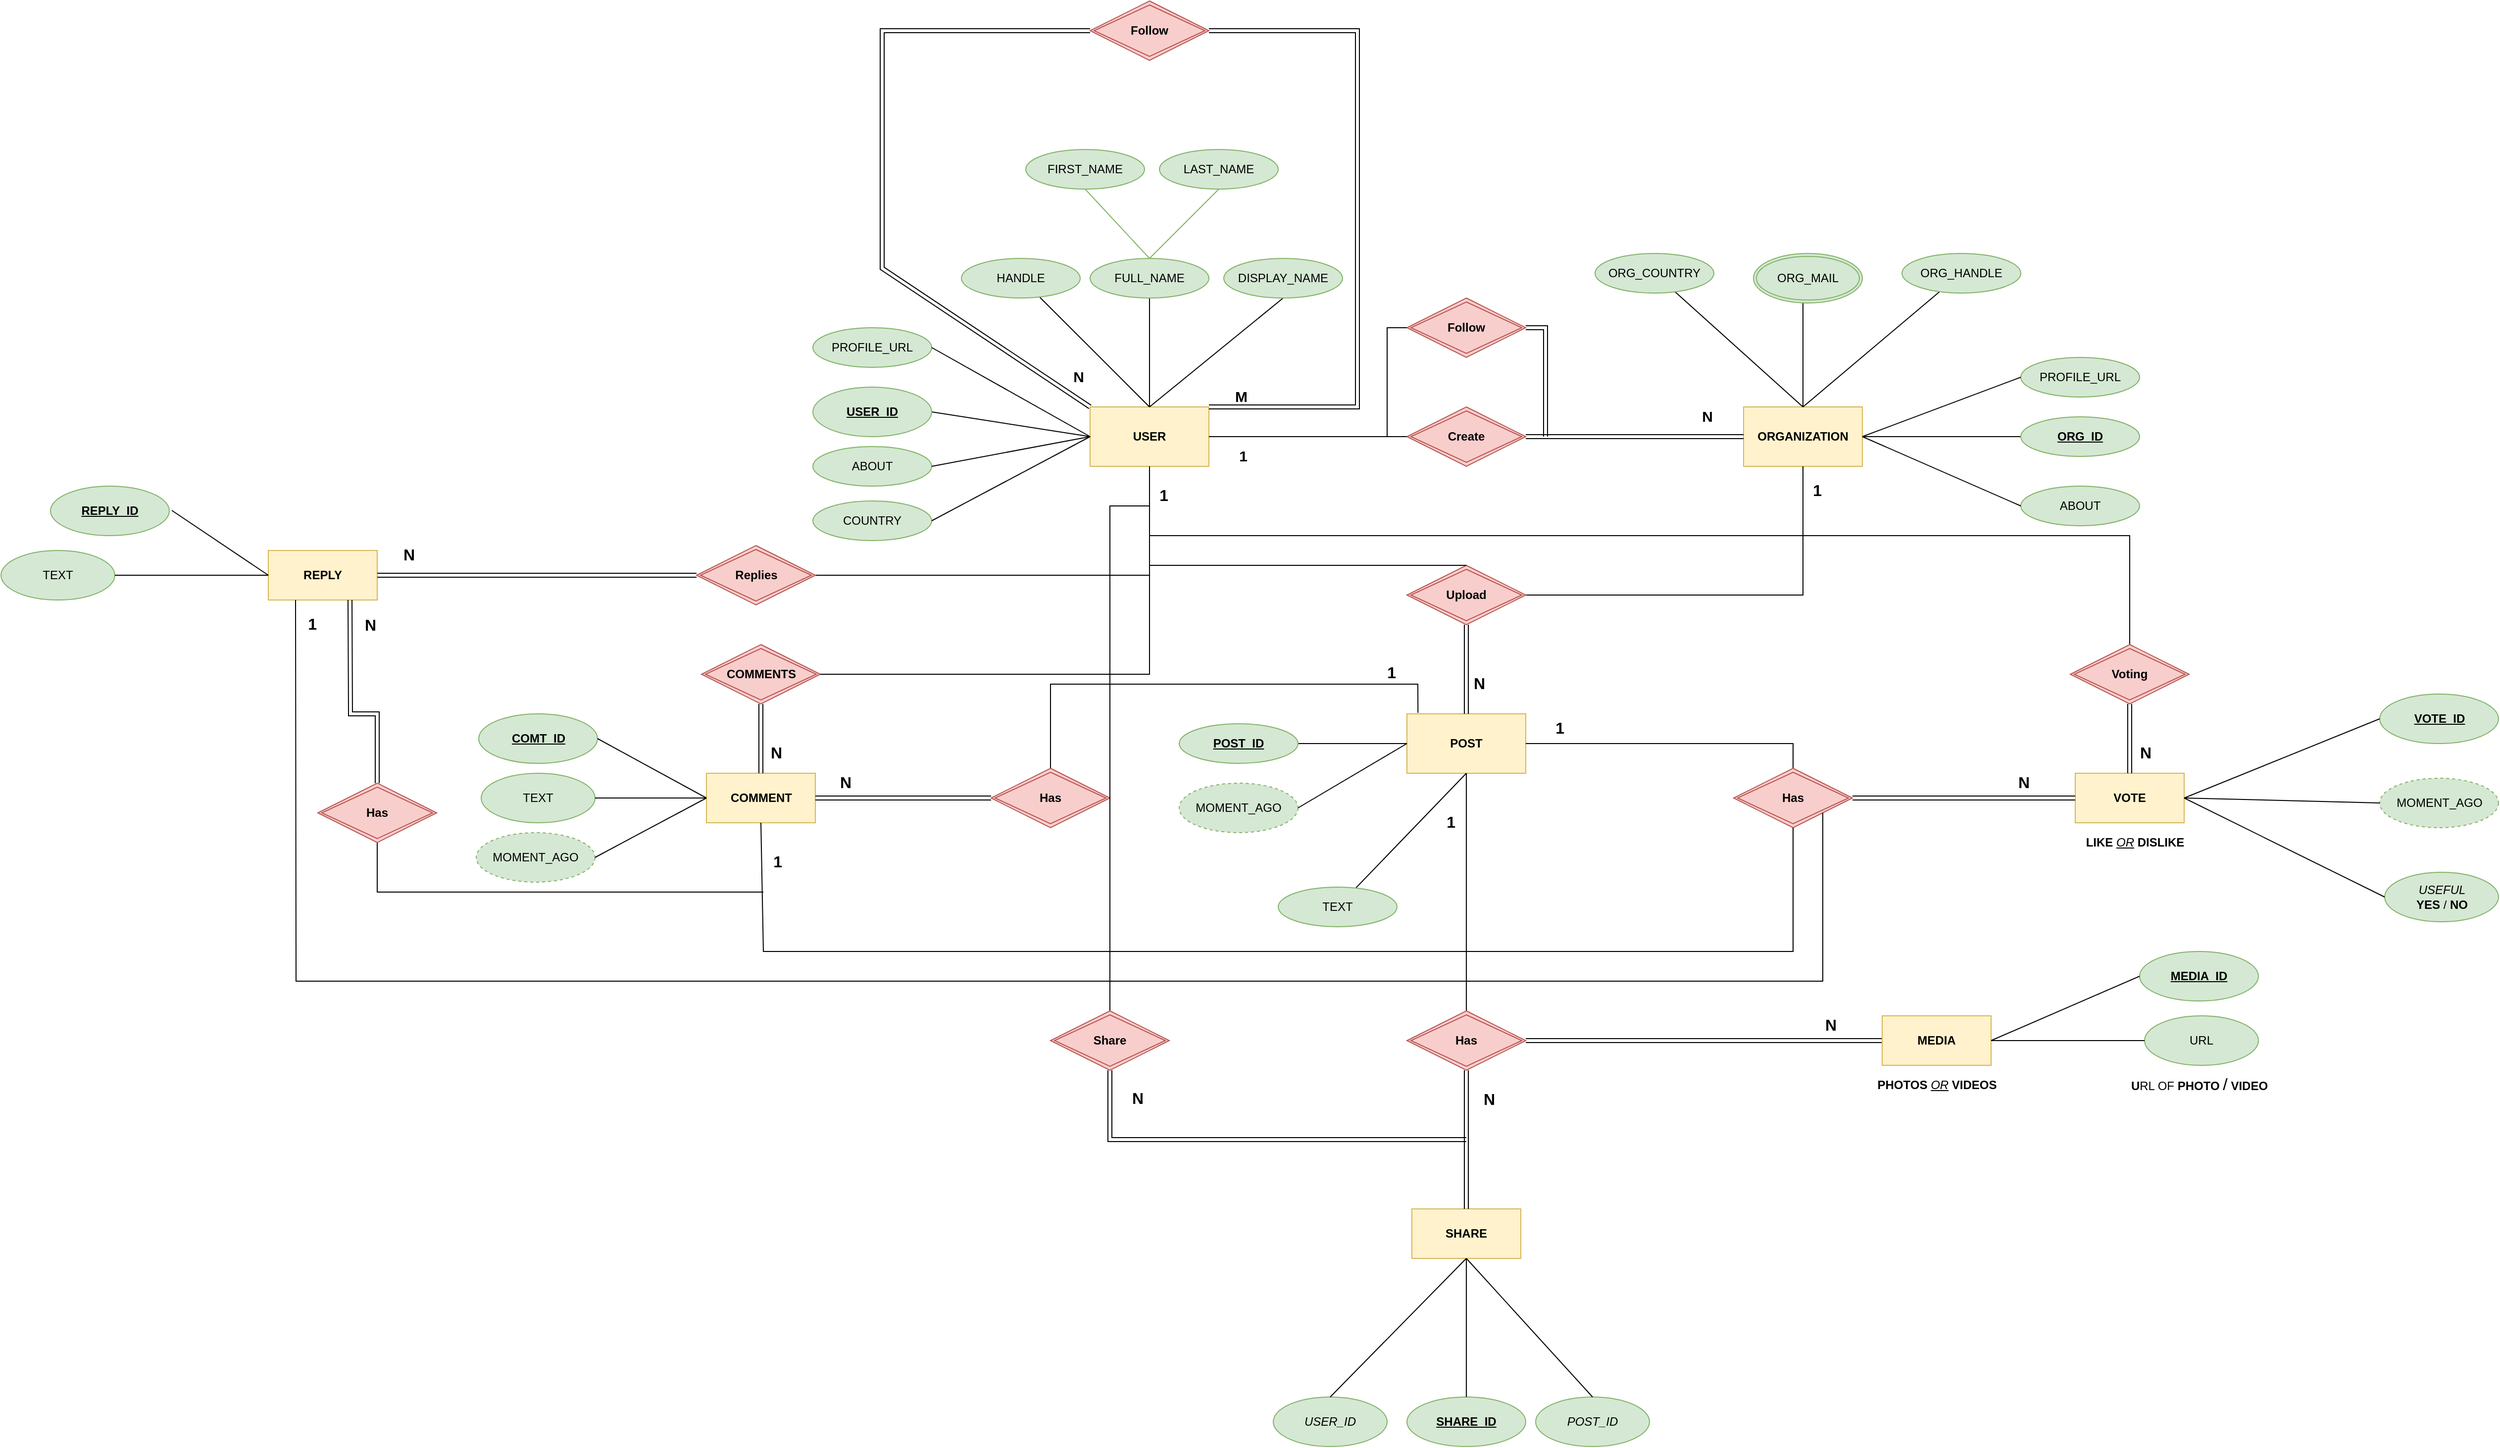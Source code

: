 <mxfile version="21.1.0" type="github">
  <diagram name="Page-1" id="ovaMx1BlKtIJrgPWmryp">
    <mxGraphModel dx="5652" dy="2620" grid="1" gridSize="10" guides="1" tooltips="1" connect="1" arrows="1" fold="1" page="1" pageScale="1" pageWidth="1700" pageHeight="1100" background="none" math="0" shadow="0">
      <root>
        <mxCell id="0" />
        <mxCell id="1" parent="0" />
        <mxCell id="cWptr_9K2KnEI4ltxLWX-1" value="USER" style="rounded=0;whiteSpace=wrap;html=1;fillColor=#fff2cc;strokeColor=#d6b656;fontStyle=1" parent="1" vertex="1">
          <mxGeometry x="300" y="560" width="120" height="60" as="geometry" />
        </mxCell>
        <mxCell id="cWptr_9K2KnEI4ltxLWX-2" value="" style="endArrow=none;html=1;rounded=0;" parent="1" target="cWptr_9K2KnEI4ltxLWX-3" edge="1">
          <mxGeometry width="50" height="50" relative="1" as="geometry">
            <mxPoint x="360" y="560" as="sourcePoint" />
            <mxPoint x="360" y="490" as="targetPoint" />
          </mxGeometry>
        </mxCell>
        <mxCell id="cWptr_9K2KnEI4ltxLWX-3" value="FULL_NAME" style="ellipse;whiteSpace=wrap;html=1;fillColor=#d5e8d4;strokeColor=#82b366;" parent="1" vertex="1">
          <mxGeometry x="300" y="410" width="120" height="40" as="geometry" />
        </mxCell>
        <mxCell id="cWptr_9K2KnEI4ltxLWX-4" value="" style="endArrow=none;html=1;rounded=0;exitX=0.5;exitY=0;exitDx=0;exitDy=0;" parent="1" source="cWptr_9K2KnEI4ltxLWX-1" target="cWptr_9K2KnEI4ltxLWX-5" edge="1">
          <mxGeometry width="50" height="50" relative="1" as="geometry">
            <mxPoint x="190" y="610" as="sourcePoint" />
            <mxPoint x="190" y="540" as="targetPoint" />
          </mxGeometry>
        </mxCell>
        <mxCell id="cWptr_9K2KnEI4ltxLWX-5" value="HANDLE" style="ellipse;whiteSpace=wrap;html=1;fillColor=#d5e8d4;strokeColor=#82b366;" parent="1" vertex="1">
          <mxGeometry x="170" y="410" width="120" height="40" as="geometry" />
        </mxCell>
        <mxCell id="cWptr_9K2KnEI4ltxLWX-6" value="" style="endArrow=none;html=1;rounded=0;entryX=0.5;entryY=1;entryDx=0;entryDy=0;" parent="1" target="cWptr_9K2KnEI4ltxLWX-7" edge="1">
          <mxGeometry width="50" height="50" relative="1" as="geometry">
            <mxPoint x="360" y="560" as="sourcePoint" />
            <mxPoint x="488.444" y="448.665" as="targetPoint" />
          </mxGeometry>
        </mxCell>
        <mxCell id="cWptr_9K2KnEI4ltxLWX-7" value="DISPLAY_NAME" style="ellipse;whiteSpace=wrap;html=1;fillColor=#d5e8d4;strokeColor=#82b366;" parent="1" vertex="1">
          <mxGeometry x="435" y="410" width="120" height="40" as="geometry" />
        </mxCell>
        <mxCell id="cWptr_9K2KnEI4ltxLWX-9" value="ORGANIZATION" style="rounded=0;whiteSpace=wrap;html=1;fillColor=#fff2cc;strokeColor=#d6b656;fontStyle=1" parent="1" vertex="1">
          <mxGeometry x="960" y="560" width="120" height="60" as="geometry" />
        </mxCell>
        <mxCell id="cWptr_9K2KnEI4ltxLWX-15" value="" style="endArrow=none;html=1;rounded=0;entryX=1;entryY=0.5;entryDx=0;entryDy=0;exitX=0;exitY=0.5;exitDx=0;exitDy=0;" parent="1" source="cWptr_9K2KnEI4ltxLWX-1" target="cWptr_9K2KnEI4ltxLWX-98" edge="1">
          <mxGeometry width="50" height="50" relative="1" as="geometry">
            <mxPoint x="290" y="590" as="sourcePoint" />
            <mxPoint x="140" y="560" as="targetPoint" />
          </mxGeometry>
        </mxCell>
        <mxCell id="cWptr_9K2KnEI4ltxLWX-17" value="" style="endArrow=none;html=1;rounded=0;" parent="1" target="cWptr_9K2KnEI4ltxLWX-18" edge="1">
          <mxGeometry width="50" height="50" relative="1" as="geometry">
            <mxPoint x="1020" y="560" as="sourcePoint" />
            <mxPoint x="880" y="490" as="targetPoint" />
          </mxGeometry>
        </mxCell>
        <mxCell id="cWptr_9K2KnEI4ltxLWX-18" value="ORG_COUNTRY" style="ellipse;whiteSpace=wrap;html=1;fillColor=#d5e8d4;strokeColor=#82b366;" parent="1" vertex="1">
          <mxGeometry x="810" y="405" width="120" height="40" as="geometry" />
        </mxCell>
        <mxCell id="cWptr_9K2KnEI4ltxLWX-19" value="" style="endArrow=none;html=1;rounded=0;exitX=0.5;exitY=0;exitDx=0;exitDy=0;" parent="1" source="cWptr_9K2KnEI4ltxLWX-9" edge="1">
          <mxGeometry width="50" height="50" relative="1" as="geometry">
            <mxPoint x="1020" y="550" as="sourcePoint" />
            <mxPoint x="1020" y="450" as="targetPoint" />
          </mxGeometry>
        </mxCell>
        <mxCell id="cWptr_9K2KnEI4ltxLWX-21" value="" style="endArrow=none;html=1;rounded=0;exitX=0.5;exitY=0;exitDx=0;exitDy=0;" parent="1" source="cWptr_9K2KnEI4ltxLWX-9" target="cWptr_9K2KnEI4ltxLWX-22" edge="1">
          <mxGeometry width="50" height="50" relative="1" as="geometry">
            <mxPoint x="620" y="570" as="sourcePoint" />
            <mxPoint x="760" y="500" as="targetPoint" />
          </mxGeometry>
        </mxCell>
        <mxCell id="cWptr_9K2KnEI4ltxLWX-22" value="ORG_HANDLE" style="ellipse;whiteSpace=wrap;html=1;fillColor=#d5e8d4;strokeColor=#82b366;" parent="1" vertex="1">
          <mxGeometry x="1120" y="405" width="120" height="40" as="geometry" />
        </mxCell>
        <mxCell id="cWptr_9K2KnEI4ltxLWX-25" value="" style="endArrow=none;html=1;rounded=0;entryX=0;entryY=0.5;entryDx=0;entryDy=0;exitX=1;exitY=0.5;exitDx=0;exitDy=0;" parent="1" source="cWptr_9K2KnEI4ltxLWX-9" target="cWptr_9K2KnEI4ltxLWX-26" edge="1">
          <mxGeometry width="50" height="50" relative="1" as="geometry">
            <mxPoint x="1130" y="580" as="sourcePoint" />
            <mxPoint x="1130" y="930" as="targetPoint" />
          </mxGeometry>
        </mxCell>
        <mxCell id="cWptr_9K2KnEI4ltxLWX-26" value="&lt;u&gt;ORG_ID&lt;/u&gt;" style="ellipse;whiteSpace=wrap;html=1;fillColor=#d5e8d4;strokeColor=#82b366;fontStyle=1" parent="1" vertex="1">
          <mxGeometry x="1240" y="570" width="120" height="40" as="geometry" />
        </mxCell>
        <mxCell id="cWptr_9K2KnEI4ltxLWX-49" value="POST" style="rounded=0;whiteSpace=wrap;html=1;fillColor=#fff2cc;strokeColor=#d6b656;fontStyle=1" parent="1" vertex="1">
          <mxGeometry x="620" y="870" width="120" height="60" as="geometry" />
        </mxCell>
        <mxCell id="cWptr_9K2KnEI4ltxLWX-50" value="" style="endArrow=none;html=1;rounded=0;entryX=1;entryY=0.5;entryDx=0;entryDy=0;exitX=0;exitY=0.5;exitDx=0;exitDy=0;" parent="1" target="cWptr_9K2KnEI4ltxLWX-51" edge="1">
          <mxGeometry width="50" height="50" relative="1" as="geometry">
            <mxPoint x="620" y="900" as="sourcePoint" />
            <mxPoint x="660" y="1100" as="targetPoint" />
          </mxGeometry>
        </mxCell>
        <mxCell id="cWptr_9K2KnEI4ltxLWX-51" value="&lt;u&gt;POST_ID&lt;/u&gt;" style="ellipse;whiteSpace=wrap;html=1;fillColor=#d5e8d4;strokeColor=#82b366;fontStyle=1" parent="1" vertex="1">
          <mxGeometry x="390" y="880" width="120" height="40" as="geometry" />
        </mxCell>
        <mxCell id="cWptr_9K2KnEI4ltxLWX-54" value="" style="endArrow=none;html=1;rounded=0;exitX=0.5;exitY=1;exitDx=0;exitDy=0;" parent="1" source="cWptr_9K2KnEI4ltxLWX-49" target="cWptr_9K2KnEI4ltxLWX-55" edge="1">
          <mxGeometry width="50" height="50" relative="1" as="geometry">
            <mxPoint x="880" y="1050" as="sourcePoint" />
            <mxPoint x="820" y="1030" as="targetPoint" />
          </mxGeometry>
        </mxCell>
        <mxCell id="cWptr_9K2KnEI4ltxLWX-55" value="TEXT" style="ellipse;whiteSpace=wrap;html=1;fillColor=#d5e8d4;strokeColor=#82b366;" parent="1" vertex="1">
          <mxGeometry x="490" y="1045" width="120" height="40" as="geometry" />
        </mxCell>
        <mxCell id="cWptr_9K2KnEI4ltxLWX-64" value="" style="endArrow=none;html=1;rounded=0;exitX=1;exitY=0.5;exitDx=0;exitDy=0;" parent="1" source="cWptr_9K2KnEI4ltxLWX-79" edge="1">
          <mxGeometry width="50" height="50" relative="1" as="geometry">
            <mxPoint x="610" y="750" as="sourcePoint" />
            <mxPoint x="1020" y="620" as="targetPoint" />
            <Array as="points">
              <mxPoint x="1020" y="750" />
            </Array>
          </mxGeometry>
        </mxCell>
        <mxCell id="cWptr_9K2KnEI4ltxLWX-69" value="ORG_MAIL" style="ellipse;shape=doubleEllipse;margin=3;whiteSpace=wrap;html=1;align=center;fillColor=#d5e8d4;strokeColor=#82b366;" parent="1" vertex="1">
          <mxGeometry x="970" y="405" width="110" height="50" as="geometry" />
        </mxCell>
        <mxCell id="cWptr_9K2KnEI4ltxLWX-70" value="" style="shape=link;html=1;rounded=0;exitX=1;exitY=0.5;exitDx=0;exitDy=0;" parent="1" source="cWptr_9K2KnEI4ltxLWX-81" edge="1">
          <mxGeometry relative="1" as="geometry">
            <mxPoint x="850" y="590" as="sourcePoint" />
            <mxPoint x="960" y="590" as="targetPoint" />
          </mxGeometry>
        </mxCell>
        <mxCell id="cWptr_9K2KnEI4ltxLWX-71" value="N" style="resizable=0;html=1;whiteSpace=wrap;align=right;verticalAlign=bottom;fontSize=15;fontStyle=1" parent="cWptr_9K2KnEI4ltxLWX-70" connectable="0" vertex="1">
          <mxGeometry x="1" relative="1" as="geometry">
            <mxPoint x="-30" y="-10" as="offset" />
          </mxGeometry>
        </mxCell>
        <mxCell id="cWptr_9K2KnEI4ltxLWX-72" value="" style="shape=link;html=1;rounded=0;exitX=0.5;exitY=1;exitDx=0;exitDy=0;entryX=0.5;entryY=0;entryDx=0;entryDy=0;" parent="1" source="cWptr_9K2KnEI4ltxLWX-79" target="cWptr_9K2KnEI4ltxLWX-49" edge="1">
          <mxGeometry relative="1" as="geometry">
            <mxPoint x="680" y="800" as="sourcePoint" />
            <mxPoint x="900" y="850" as="targetPoint" />
          </mxGeometry>
        </mxCell>
        <mxCell id="cWptr_9K2KnEI4ltxLWX-73" value="N" style="resizable=0;html=1;whiteSpace=wrap;align=right;verticalAlign=bottom;fontSize=16;fontStyle=1" parent="cWptr_9K2KnEI4ltxLWX-72" connectable="0" vertex="1">
          <mxGeometry x="1" relative="1" as="geometry">
            <mxPoint x="20" y="-20" as="offset" />
          </mxGeometry>
        </mxCell>
        <mxCell id="cWptr_9K2KnEI4ltxLWX-74" value="FIRST_NAME" style="ellipse;whiteSpace=wrap;html=1;fillColor=#d5e8d4;strokeColor=#82b366;" parent="1" vertex="1">
          <mxGeometry x="235" y="300" width="120" height="40" as="geometry" />
        </mxCell>
        <mxCell id="cWptr_9K2KnEI4ltxLWX-75" value="LAST_NAME" style="ellipse;whiteSpace=wrap;html=1;fillColor=#d5e8d4;strokeColor=#82b366;" parent="1" vertex="1">
          <mxGeometry x="370" y="300" width="120" height="40" as="geometry" />
        </mxCell>
        <mxCell id="cWptr_9K2KnEI4ltxLWX-77" value="" style="endArrow=none;html=1;rounded=0;entryX=0.5;entryY=1;entryDx=0;entryDy=0;exitX=0.5;exitY=0;exitDx=0;exitDy=0;fillColor=#d5e8d4;strokeColor=#82b366;" parent="1" source="cWptr_9K2KnEI4ltxLWX-3" target="cWptr_9K2KnEI4ltxLWX-75" edge="1">
          <mxGeometry width="50" height="50" relative="1" as="geometry">
            <mxPoint x="540" y="350" as="sourcePoint" />
            <mxPoint x="430" y="350" as="targetPoint" />
          </mxGeometry>
        </mxCell>
        <mxCell id="cWptr_9K2KnEI4ltxLWX-78" value="" style="endArrow=none;html=1;rounded=0;entryX=0.5;entryY=1;entryDx=0;entryDy=0;fillColor=#d5e8d4;strokeColor=#82b366;" parent="1" target="cWptr_9K2KnEI4ltxLWX-74" edge="1">
          <mxGeometry width="50" height="50" relative="1" as="geometry">
            <mxPoint x="360" y="410" as="sourcePoint" />
            <mxPoint x="440" y="350" as="targetPoint" />
          </mxGeometry>
        </mxCell>
        <mxCell id="cWptr_9K2KnEI4ltxLWX-79" value="&lt;b&gt;Upload&lt;/b&gt;" style="shape=rhombus;double=1;perimeter=rhombusPerimeter;whiteSpace=wrap;html=1;align=center;fillColor=#f8cecc;strokeColor=#b85450;" parent="1" vertex="1">
          <mxGeometry x="620" y="720" width="120" height="60" as="geometry" />
        </mxCell>
        <mxCell id="cWptr_9K2KnEI4ltxLWX-81" value="Create" style="shape=rhombus;double=1;perimeter=rhombusPerimeter;whiteSpace=wrap;html=1;align=center;fillColor=#f8cecc;strokeColor=#b85450;fontStyle=1" parent="1" vertex="1">
          <mxGeometry x="620" y="560" width="120" height="60" as="geometry" />
        </mxCell>
        <mxCell id="cWptr_9K2KnEI4ltxLWX-83" value="" style="endArrow=none;html=1;rounded=0;exitX=0.5;exitY=1;exitDx=0;exitDy=0;entryX=0.5;entryY=0;entryDx=0;entryDy=0;" parent="1" source="cWptr_9K2KnEI4ltxLWX-1" target="cWptr_9K2KnEI4ltxLWX-79" edge="1">
          <mxGeometry relative="1" as="geometry">
            <mxPoint x="400" y="695" as="sourcePoint" />
            <mxPoint x="560" y="695" as="targetPoint" />
            <Array as="points">
              <mxPoint x="360" y="720" />
            </Array>
          </mxGeometry>
        </mxCell>
        <mxCell id="cWptr_9K2KnEI4ltxLWX-84" value="1" style="resizable=0;html=1;whiteSpace=wrap;align=right;verticalAlign=bottom;fontSize=16;fontStyle=1" parent="cWptr_9K2KnEI4ltxLWX-83" connectable="0" vertex="1">
          <mxGeometry x="1" relative="1" as="geometry">
            <mxPoint x="-300" y="-60" as="offset" />
          </mxGeometry>
        </mxCell>
        <mxCell id="cWptr_9K2KnEI4ltxLWX-85" value="" style="endArrow=none;html=1;rounded=0;exitX=1;exitY=0.5;exitDx=0;exitDy=0;entryX=0;entryY=0.5;entryDx=0;entryDy=0;" parent="1" source="cWptr_9K2KnEI4ltxLWX-1" target="cWptr_9K2KnEI4ltxLWX-81" edge="1">
          <mxGeometry relative="1" as="geometry">
            <mxPoint x="494.62" y="630" as="sourcePoint" />
            <mxPoint x="494.62" y="730" as="targetPoint" />
          </mxGeometry>
        </mxCell>
        <mxCell id="cWptr_9K2KnEI4ltxLWX-86" value="1" style="resizable=0;html=1;whiteSpace=wrap;align=right;verticalAlign=bottom;fontSize=15;fontStyle=1" parent="cWptr_9K2KnEI4ltxLWX-85" connectable="0" vertex="1">
          <mxGeometry x="1" relative="1" as="geometry">
            <mxPoint x="-160" y="30" as="offset" />
          </mxGeometry>
        </mxCell>
        <mxCell id="cWptr_9K2KnEI4ltxLWX-87" value="PROFILE_URL" style="ellipse;whiteSpace=wrap;html=1;fillColor=#d5e8d4;strokeColor=#82b366;" parent="1" vertex="1">
          <mxGeometry x="20" y="480" width="120" height="40" as="geometry" />
        </mxCell>
        <mxCell id="cWptr_9K2KnEI4ltxLWX-88" value="" style="endArrow=none;html=1;rounded=0;entryX=1;entryY=0.5;entryDx=0;entryDy=0;" parent="1" target="cWptr_9K2KnEI4ltxLWX-87" edge="1">
          <mxGeometry width="50" height="50" relative="1" as="geometry">
            <mxPoint x="300" y="590" as="sourcePoint" />
            <mxPoint x="180" y="520" as="targetPoint" />
          </mxGeometry>
        </mxCell>
        <mxCell id="cWptr_9K2KnEI4ltxLWX-89" value="PROFILE_URL" style="ellipse;whiteSpace=wrap;html=1;fillColor=#d5e8d4;strokeColor=#82b366;" parent="1" vertex="1">
          <mxGeometry x="1240" y="510" width="120" height="40" as="geometry" />
        </mxCell>
        <mxCell id="cWptr_9K2KnEI4ltxLWX-90" value="" style="endArrow=none;html=1;rounded=0;entryX=0;entryY=0.5;entryDx=0;entryDy=0;exitX=1;exitY=0.5;exitDx=0;exitDy=0;" parent="1" source="cWptr_9K2KnEI4ltxLWX-9" target="cWptr_9K2KnEI4ltxLWX-89" edge="1">
          <mxGeometry width="50" height="50" relative="1" as="geometry">
            <mxPoint x="1460" y="580" as="sourcePoint" />
            <mxPoint x="1340" y="510" as="targetPoint" />
          </mxGeometry>
        </mxCell>
        <mxCell id="cWptr_9K2KnEI4ltxLWX-91" value="MOMENT_AGO" style="ellipse;whiteSpace=wrap;html=1;align=center;dashed=1;fillColor=#d5e8d4;strokeColor=#82b366;" parent="1" vertex="1">
          <mxGeometry x="390" y="940" width="120" height="50" as="geometry" />
        </mxCell>
        <mxCell id="cWptr_9K2KnEI4ltxLWX-92" value="" style="endArrow=none;html=1;rounded=0;entryX=1;entryY=0.5;entryDx=0;entryDy=0;" parent="1" target="cWptr_9K2KnEI4ltxLWX-91" edge="1">
          <mxGeometry width="50" height="50" relative="1" as="geometry">
            <mxPoint x="620" y="900" as="sourcePoint" />
            <mxPoint x="520" y="910" as="targetPoint" />
          </mxGeometry>
        </mxCell>
        <mxCell id="cWptr_9K2KnEI4ltxLWX-93" value="ABOUT" style="ellipse;whiteSpace=wrap;html=1;fillColor=#d5e8d4;strokeColor=#82b366;" parent="1" vertex="1">
          <mxGeometry x="20" y="600" width="120" height="40" as="geometry" />
        </mxCell>
        <mxCell id="cWptr_9K2KnEI4ltxLWX-94" value="" style="endArrow=none;html=1;rounded=0;entryX=1;entryY=0.5;entryDx=0;entryDy=0;exitX=0;exitY=0.5;exitDx=0;exitDy=0;" parent="1" source="cWptr_9K2KnEI4ltxLWX-1" target="cWptr_9K2KnEI4ltxLWX-93" edge="1">
          <mxGeometry width="50" height="50" relative="1" as="geometry">
            <mxPoint x="300" y="710" as="sourcePoint" />
            <mxPoint x="180" y="640" as="targetPoint" />
          </mxGeometry>
        </mxCell>
        <mxCell id="cWptr_9K2KnEI4ltxLWX-95" value="ABOUT" style="ellipse;whiteSpace=wrap;html=1;fillColor=#d5e8d4;strokeColor=#82b366;" parent="1" vertex="1">
          <mxGeometry x="1240" y="640" width="120" height="40" as="geometry" />
        </mxCell>
        <mxCell id="cWptr_9K2KnEI4ltxLWX-96" value="" style="endArrow=none;html=1;rounded=0;entryX=0;entryY=0.5;entryDx=0;entryDy=0;" parent="1" target="cWptr_9K2KnEI4ltxLWX-95" edge="1">
          <mxGeometry width="50" height="50" relative="1" as="geometry">
            <mxPoint x="1080" y="590" as="sourcePoint" />
            <mxPoint x="1350" y="640" as="targetPoint" />
          </mxGeometry>
        </mxCell>
        <mxCell id="cWptr_9K2KnEI4ltxLWX-97" value="COUNTRY" style="ellipse;whiteSpace=wrap;html=1;fillColor=#d5e8d4;strokeColor=#82b366;" parent="1" vertex="1">
          <mxGeometry x="20" y="655" width="120" height="40" as="geometry" />
        </mxCell>
        <mxCell id="cWptr_9K2KnEI4ltxLWX-98" value="USER_ID" style="ellipse;whiteSpace=wrap;html=1;align=center;fontStyle=5;fillColor=#d5e8d4;strokeColor=#82b366;" parent="1" vertex="1">
          <mxGeometry x="20" y="540" width="120" height="50" as="geometry" />
        </mxCell>
        <mxCell id="cWptr_9K2KnEI4ltxLWX-99" value="" style="endArrow=none;html=1;rounded=0;entryX=1;entryY=0.5;entryDx=0;entryDy=0;" parent="1" target="cWptr_9K2KnEI4ltxLWX-97" edge="1">
          <mxGeometry width="50" height="50" relative="1" as="geometry">
            <mxPoint x="300" y="590" as="sourcePoint" />
            <mxPoint x="150" y="630" as="targetPoint" />
          </mxGeometry>
        </mxCell>
        <mxCell id="p4hdSAo7ATjIJQ8qtVKv-2" value="COMMENT" style="whiteSpace=wrap;html=1;align=center;fontStyle=1;fillColor=#fff2cc;strokeColor=#d6b656;" parent="1" vertex="1">
          <mxGeometry x="-87.5" y="930" width="110" height="50" as="geometry" />
        </mxCell>
        <mxCell id="p4hdSAo7ATjIJQ8qtVKv-3" value="TEXT" style="ellipse;whiteSpace=wrap;html=1;align=center;fontStyle=0;fillColor=#d5e8d4;strokeColor=#82b366;" parent="1" vertex="1">
          <mxGeometry x="-315" y="930" width="115" height="50" as="geometry" />
        </mxCell>
        <mxCell id="p4hdSAo7ATjIJQ8qtVKv-4" value="COMT_ID" style="ellipse;whiteSpace=wrap;html=1;align=center;fontStyle=5;fillColor=#d5e8d4;strokeColor=#82b366;" parent="1" vertex="1">
          <mxGeometry x="-317.5" y="870" width="120" height="50" as="geometry" />
        </mxCell>
        <mxCell id="p4hdSAo7ATjIJQ8qtVKv-6" value="MOMENT_AGO" style="ellipse;whiteSpace=wrap;html=1;align=center;dashed=1;fillColor=#d5e8d4;strokeColor=#82b366;fontStyle=0" parent="1" vertex="1">
          <mxGeometry x="-320" y="990" width="120" height="50" as="geometry" />
        </mxCell>
        <mxCell id="p4hdSAo7ATjIJQ8qtVKv-7" value="" style="endArrow=none;html=1;rounded=0;entryX=0;entryY=0.5;entryDx=0;entryDy=0;exitX=1;exitY=0.5;exitDx=0;exitDy=0;" parent="1" source="p4hdSAo7ATjIJQ8qtVKv-4" target="p4hdSAo7ATjIJQ8qtVKv-2" edge="1">
          <mxGeometry relative="1" as="geometry">
            <mxPoint x="-167.5" y="894.5" as="sourcePoint" />
            <mxPoint x="-7.5" y="894.5" as="targetPoint" />
          </mxGeometry>
        </mxCell>
        <mxCell id="p4hdSAo7ATjIJQ8qtVKv-8" value="" style="endArrow=none;html=1;rounded=0;entryX=0;entryY=0.5;entryDx=0;entryDy=0;exitX=1;exitY=0.5;exitDx=0;exitDy=0;" parent="1" source="p4hdSAo7ATjIJQ8qtVKv-3" target="p4hdSAo7ATjIJQ8qtVKv-2" edge="1">
          <mxGeometry relative="1" as="geometry">
            <mxPoint x="-177.5" y="964.5" as="sourcePoint" />
            <mxPoint x="-92.5" y="960" as="targetPoint" />
          </mxGeometry>
        </mxCell>
        <mxCell id="p4hdSAo7ATjIJQ8qtVKv-10" value="" style="endArrow=none;html=1;rounded=0;entryX=0;entryY=0.5;entryDx=0;entryDy=0;exitX=1;exitY=0.5;exitDx=0;exitDy=0;" parent="1" source="p4hdSAo7ATjIJQ8qtVKv-6" target="p4hdSAo7ATjIJQ8qtVKv-2" edge="1">
          <mxGeometry relative="1" as="geometry">
            <mxPoint x="-170" y="1014.5" as="sourcePoint" />
            <mxPoint x="-85" y="1010" as="targetPoint" />
          </mxGeometry>
        </mxCell>
        <mxCell id="p4hdSAo7ATjIJQ8qtVKv-14" value="COMMENTS" style="shape=rhombus;double=1;perimeter=rhombusPerimeter;whiteSpace=wrap;html=1;align=center;fillColor=#f8cecc;strokeColor=#b85450;fontStyle=1" parent="1" vertex="1">
          <mxGeometry x="-92.5" y="800" width="120" height="60" as="geometry" />
        </mxCell>
        <mxCell id="p4hdSAo7ATjIJQ8qtVKv-15" value="" style="shape=link;html=1;rounded=0;exitX=0.5;exitY=0;exitDx=0;exitDy=0;entryX=0.5;entryY=1;entryDx=0;entryDy=0;" parent="1" source="p4hdSAo7ATjIJQ8qtVKv-2" target="p4hdSAo7ATjIJQ8qtVKv-14" edge="1">
          <mxGeometry relative="1" as="geometry">
            <mxPoint x="50" y="760" as="sourcePoint" />
            <mxPoint x="210" y="760" as="targetPoint" />
          </mxGeometry>
        </mxCell>
        <mxCell id="p4hdSAo7ATjIJQ8qtVKv-16" value="N" style="resizable=0;html=1;whiteSpace=wrap;align=right;verticalAlign=bottom;fontSize=16;fontStyle=1" parent="p4hdSAo7ATjIJQ8qtVKv-15" connectable="0" vertex="1">
          <mxGeometry x="1" relative="1" as="geometry">
            <mxPoint x="23" y="60" as="offset" />
          </mxGeometry>
        </mxCell>
        <mxCell id="p4hdSAo7ATjIJQ8qtVKv-18" value="" style="endArrow=none;html=1;rounded=0;exitX=1;exitY=0.5;exitDx=0;exitDy=0;" parent="1" source="p4hdSAo7ATjIJQ8qtVKv-14" edge="1">
          <mxGeometry relative="1" as="geometry">
            <mxPoint x="30" y="830" as="sourcePoint" />
            <mxPoint x="360" y="720" as="targetPoint" />
            <Array as="points">
              <mxPoint x="330" y="830" />
              <mxPoint x="360" y="830" />
            </Array>
          </mxGeometry>
        </mxCell>
        <mxCell id="p4hdSAo7ATjIJQ8qtVKv-24" value="" style="endArrow=none;html=1;rounded=0;entryX=0.093;entryY=-0.017;entryDx=0;entryDy=0;entryPerimeter=0;exitX=0.5;exitY=0;exitDx=0;exitDy=0;" parent="1" source="p4hdSAo7ATjIJQ8qtVKv-26" target="cWptr_9K2KnEI4ltxLWX-49" edge="1">
          <mxGeometry relative="1" as="geometry">
            <mxPoint x="260" y="880" as="sourcePoint" />
            <mxPoint x="630" y="870" as="targetPoint" />
            <Array as="points">
              <mxPoint x="260" y="840" />
              <mxPoint x="430" y="840" />
              <mxPoint x="631" y="840" />
            </Array>
          </mxGeometry>
        </mxCell>
        <mxCell id="p4hdSAo7ATjIJQ8qtVKv-25" value="1" style="resizable=0;html=1;whiteSpace=wrap;align=right;verticalAlign=bottom;fontSize=16;fontStyle=1" parent="p4hdSAo7ATjIJQ8qtVKv-24" connectable="0" vertex="1">
          <mxGeometry x="1" relative="1" as="geometry">
            <mxPoint x="-21" y="-29" as="offset" />
          </mxGeometry>
        </mxCell>
        <mxCell id="p4hdSAo7ATjIJQ8qtVKv-26" value="Has" style="shape=rhombus;double=1;perimeter=rhombusPerimeter;whiteSpace=wrap;html=1;align=center;fillColor=#f8cecc;strokeColor=#b85450;fontStyle=1" parent="1" vertex="1">
          <mxGeometry x="200" y="925" width="120" height="60" as="geometry" />
        </mxCell>
        <mxCell id="p4hdSAo7ATjIJQ8qtVKv-28" value="" style="shape=link;html=1;rounded=0;exitX=0;exitY=0.5;exitDx=0;exitDy=0;entryX=1;entryY=0.5;entryDx=0;entryDy=0;" parent="1" source="p4hdSAo7ATjIJQ8qtVKv-26" target="p4hdSAo7ATjIJQ8qtVKv-2" edge="1">
          <mxGeometry relative="1" as="geometry">
            <mxPoint x="-22" y="940" as="sourcePoint" />
            <mxPoint x="-22" y="870" as="targetPoint" />
          </mxGeometry>
        </mxCell>
        <mxCell id="p4hdSAo7ATjIJQ8qtVKv-29" value="N" style="resizable=0;html=1;whiteSpace=wrap;align=right;verticalAlign=bottom;fontSize=16;fontStyle=1" parent="p4hdSAo7ATjIJQ8qtVKv-28" connectable="0" vertex="1">
          <mxGeometry x="1" relative="1" as="geometry">
            <mxPoint x="38" y="-5" as="offset" />
          </mxGeometry>
        </mxCell>
        <mxCell id="p4hdSAo7ATjIJQ8qtVKv-30" value="" style="endArrow=none;html=1;rounded=0;entryX=0.5;entryY=0;entryDx=0;entryDy=0;" parent="1" target="p4hdSAo7ATjIJQ8qtVKv-39" edge="1">
          <mxGeometry relative="1" as="geometry">
            <mxPoint x="360" y="690" as="sourcePoint" />
            <mxPoint x="1070" y="800" as="targetPoint" />
            <Array as="points">
              <mxPoint x="390" y="690" />
              <mxPoint x="860" y="690" />
              <mxPoint x="1350" y="690" />
            </Array>
          </mxGeometry>
        </mxCell>
        <mxCell id="p4hdSAo7ATjIJQ8qtVKv-31" value="1" style="resizable=0;html=1;whiteSpace=wrap;align=right;verticalAlign=bottom;fontSize=16;fontStyle=1" parent="p4hdSAo7ATjIJQ8qtVKv-30" connectable="0" vertex="1">
          <mxGeometry x="1" relative="1" as="geometry">
            <mxPoint x="-310" y="-145" as="offset" />
          </mxGeometry>
        </mxCell>
        <mxCell id="p4hdSAo7ATjIJQ8qtVKv-32" value="VOTE" style="whiteSpace=wrap;html=1;align=center;fillColor=#fff2cc;strokeColor=#d6b656;fontStyle=1" parent="1" vertex="1">
          <mxGeometry x="1295" y="930" width="110" height="50" as="geometry" />
        </mxCell>
        <mxCell id="p4hdSAo7ATjIJQ8qtVKv-33" value="&lt;i&gt;USEFUL&lt;/i&gt;&lt;br&gt;&lt;b&gt;YES&amp;nbsp;&lt;/b&gt;/&amp;nbsp;&lt;b&gt;NO&lt;/b&gt;" style="ellipse;whiteSpace=wrap;html=1;align=center;fillColor=#d5e8d4;strokeColor=#82b366;" parent="1" vertex="1">
          <mxGeometry x="1607.5" y="1030" width="115" height="50" as="geometry" />
        </mxCell>
        <mxCell id="p4hdSAo7ATjIJQ8qtVKv-34" value="VOTE_ID" style="ellipse;whiteSpace=wrap;html=1;align=center;fontStyle=5;fillColor=#d5e8d4;strokeColor=#82b366;" parent="1" vertex="1">
          <mxGeometry x="1602.5" y="850" width="120" height="50" as="geometry" />
        </mxCell>
        <mxCell id="p4hdSAo7ATjIJQ8qtVKv-35" value="MOMENT_AGO" style="ellipse;whiteSpace=wrap;html=1;align=center;dashed=1;fillColor=#d5e8d4;strokeColor=#82b366;" parent="1" vertex="1">
          <mxGeometry x="1602.5" y="935" width="120" height="50" as="geometry" />
        </mxCell>
        <mxCell id="p4hdSAo7ATjIJQ8qtVKv-36" value="" style="endArrow=none;html=1;rounded=0;entryX=1;entryY=0.5;entryDx=0;entryDy=0;exitX=0;exitY=0.5;exitDx=0;exitDy=0;" parent="1" source="p4hdSAo7ATjIJQ8qtVKv-34" target="p4hdSAo7ATjIJQ8qtVKv-32" edge="1">
          <mxGeometry relative="1" as="geometry">
            <mxPoint x="1532.5" y="900" as="sourcePoint" />
            <mxPoint x="1672.5" y="930" as="targetPoint" />
          </mxGeometry>
        </mxCell>
        <mxCell id="p4hdSAo7ATjIJQ8qtVKv-37" value="" style="endArrow=none;html=1;rounded=0;entryX=1;entryY=0.5;entryDx=0;entryDy=0;exitX=0;exitY=0.5;exitDx=0;exitDy=0;" parent="1" source="p4hdSAo7ATjIJQ8qtVKv-33" target="p4hdSAo7ATjIJQ8qtVKv-32" edge="1">
          <mxGeometry relative="1" as="geometry">
            <mxPoint x="1582.5" y="1050" as="sourcePoint" />
            <mxPoint x="1290" y="960" as="targetPoint" />
          </mxGeometry>
        </mxCell>
        <mxCell id="p4hdSAo7ATjIJQ8qtVKv-38" value="" style="endArrow=none;html=1;rounded=0;entryX=1;entryY=0.5;entryDx=0;entryDy=0;exitX=0;exitY=0.5;exitDx=0;exitDy=0;" parent="1" source="p4hdSAo7ATjIJQ8qtVKv-35" target="p4hdSAo7ATjIJQ8qtVKv-32" edge="1">
          <mxGeometry relative="1" as="geometry">
            <mxPoint x="1212.5" y="1014.5" as="sourcePoint" />
            <mxPoint x="1297.5" y="1010" as="targetPoint" />
          </mxGeometry>
        </mxCell>
        <mxCell id="p4hdSAo7ATjIJQ8qtVKv-39" value="Voting" style="shape=rhombus;double=1;perimeter=rhombusPerimeter;whiteSpace=wrap;html=1;align=center;fontStyle=1;fillColor=#f8cecc;strokeColor=#b85450;" parent="1" vertex="1">
          <mxGeometry x="1290" y="800" width="120" height="60" as="geometry" />
        </mxCell>
        <mxCell id="p4hdSAo7ATjIJQ8qtVKv-40" value="" style="shape=link;html=1;rounded=0;exitX=0.5;exitY=0;exitDx=0;exitDy=0;entryX=0.5;entryY=1;entryDx=0;entryDy=0;" parent="1" source="p4hdSAo7ATjIJQ8qtVKv-32" target="p4hdSAo7ATjIJQ8qtVKv-39" edge="1">
          <mxGeometry relative="1" as="geometry">
            <mxPoint x="1432.5" y="760" as="sourcePoint" />
            <mxPoint x="1592.5" y="760" as="targetPoint" />
          </mxGeometry>
        </mxCell>
        <mxCell id="p4hdSAo7ATjIJQ8qtVKv-41" value="N" style="resizable=0;html=1;whiteSpace=wrap;align=right;verticalAlign=bottom;fontSize=16;fontStyle=1" parent="p4hdSAo7ATjIJQ8qtVKv-40" connectable="0" vertex="1">
          <mxGeometry x="1" relative="1" as="geometry">
            <mxPoint x="23" y="60" as="offset" />
          </mxGeometry>
        </mxCell>
        <mxCell id="p4hdSAo7ATjIJQ8qtVKv-44" value="" style="endArrow=none;html=1;rounded=0;exitX=1;exitY=0.5;exitDx=0;exitDy=0;entryX=0.5;entryY=0;entryDx=0;entryDy=0;" parent="1" source="cWptr_9K2KnEI4ltxLWX-49" target="p4hdSAo7ATjIJQ8qtVKv-46" edge="1">
          <mxGeometry relative="1" as="geometry">
            <mxPoint x="740" y="899" as="sourcePoint" />
            <mxPoint x="1080" y="900" as="targetPoint" />
            <Array as="points">
              <mxPoint x="1010" y="900" />
            </Array>
          </mxGeometry>
        </mxCell>
        <mxCell id="p4hdSAo7ATjIJQ8qtVKv-45" value="1" style="resizable=0;html=1;whiteSpace=wrap;align=right;verticalAlign=bottom;fontSize=16;fontStyle=1" parent="p4hdSAo7ATjIJQ8qtVKv-44" connectable="0" vertex="1">
          <mxGeometry x="1" relative="1" as="geometry">
            <mxPoint x="-230" y="-30" as="offset" />
          </mxGeometry>
        </mxCell>
        <mxCell id="p4hdSAo7ATjIJQ8qtVKv-46" value="Has" style="shape=rhombus;double=1;perimeter=rhombusPerimeter;whiteSpace=wrap;html=1;align=center;fillColor=#f8cecc;strokeColor=#b85450;fontStyle=1" parent="1" vertex="1">
          <mxGeometry x="950" y="925" width="120" height="60" as="geometry" />
        </mxCell>
        <mxCell id="p4hdSAo7ATjIJQ8qtVKv-47" value="" style="shape=link;html=1;rounded=0;exitX=1;exitY=0.5;exitDx=0;exitDy=0;entryX=0;entryY=0.5;entryDx=0;entryDy=0;" parent="1" source="p4hdSAo7ATjIJQ8qtVKv-46" target="p4hdSAo7ATjIJQ8qtVKv-32" edge="1">
          <mxGeometry relative="1" as="geometry">
            <mxPoint x="1230" y="910" as="sourcePoint" />
            <mxPoint x="1290" y="950" as="targetPoint" />
          </mxGeometry>
        </mxCell>
        <mxCell id="p4hdSAo7ATjIJQ8qtVKv-48" value="N" style="resizable=0;html=1;whiteSpace=wrap;align=right;verticalAlign=bottom;fontSize=16;fontStyle=1" parent="p4hdSAo7ATjIJQ8qtVKv-47" connectable="0" vertex="1">
          <mxGeometry x="1" relative="1" as="geometry">
            <mxPoint x="-45" y="-5" as="offset" />
          </mxGeometry>
        </mxCell>
        <mxCell id="Z67yp4dXI5KX4pz4IDJM-1" value="REPLY" style="whiteSpace=wrap;html=1;align=center;fontStyle=1;fillColor=#fff2cc;strokeColor=#d6b656;" parent="1" vertex="1">
          <mxGeometry x="-530" y="705" width="110" height="50" as="geometry" />
        </mxCell>
        <mxCell id="Z67yp4dXI5KX4pz4IDJM-2" value="" style="endArrow=none;html=1;rounded=0;exitX=1;exitY=0.5;exitDx=0;exitDy=0;" parent="1" source="Z67yp4dXI5KX4pz4IDJM-5" edge="1">
          <mxGeometry relative="1" as="geometry">
            <mxPoint x="40" y="755" as="sourcePoint" />
            <mxPoint x="360" y="730" as="targetPoint" />
            <Array as="points">
              <mxPoint x="220" y="730" />
            </Array>
          </mxGeometry>
        </mxCell>
        <mxCell id="Z67yp4dXI5KX4pz4IDJM-5" value="Replies" style="shape=rhombus;double=1;perimeter=rhombusPerimeter;whiteSpace=wrap;html=1;align=center;fillColor=#f8cecc;strokeColor=#b85450;fontStyle=1" parent="1" vertex="1">
          <mxGeometry x="-97.5" y="700" width="120" height="60" as="geometry" />
        </mxCell>
        <mxCell id="Z67yp4dXI5KX4pz4IDJM-6" value="" style="shape=link;html=1;rounded=0;exitX=0;exitY=0.5;exitDx=0;exitDy=0;entryX=1;entryY=0.5;entryDx=0;entryDy=0;" parent="1" source="Z67yp4dXI5KX4pz4IDJM-5" target="Z67yp4dXI5KX4pz4IDJM-1" edge="1">
          <mxGeometry relative="1" as="geometry">
            <mxPoint x="-22" y="940" as="sourcePoint" />
            <mxPoint x="-22" y="870" as="targetPoint" />
          </mxGeometry>
        </mxCell>
        <mxCell id="Z67yp4dXI5KX4pz4IDJM-7" value="N" style="resizable=0;html=1;whiteSpace=wrap;align=right;verticalAlign=bottom;fontSize=16;fontStyle=1" parent="Z67yp4dXI5KX4pz4IDJM-6" connectable="0" vertex="1">
          <mxGeometry x="1" relative="1" as="geometry">
            <mxPoint x="39" y="-10" as="offset" />
          </mxGeometry>
        </mxCell>
        <mxCell id="Z67yp4dXI5KX4pz4IDJM-8" value="REPLY_ID" style="ellipse;whiteSpace=wrap;html=1;align=center;fontStyle=5;fillColor=#d5e8d4;strokeColor=#82b366;" parent="1" vertex="1">
          <mxGeometry x="-750" y="640" width="120" height="50" as="geometry" />
        </mxCell>
        <mxCell id="Z67yp4dXI5KX4pz4IDJM-9" value="" style="endArrow=none;html=1;rounded=0;entryX=0;entryY=0.5;entryDx=0;entryDy=0;" parent="1" target="Z67yp4dXI5KX4pz4IDJM-1" edge="1">
          <mxGeometry relative="1" as="geometry">
            <mxPoint x="-627.5" y="664.5" as="sourcePoint" />
            <mxPoint x="-547" y="725" as="targetPoint" />
          </mxGeometry>
        </mxCell>
        <mxCell id="Z67yp4dXI5KX4pz4IDJM-10" value="TEXT" style="ellipse;whiteSpace=wrap;html=1;align=center;fontStyle=0;fillColor=#d5e8d4;strokeColor=#82b366;" parent="1" vertex="1">
          <mxGeometry x="-800" y="705" width="115" height="50" as="geometry" />
        </mxCell>
        <mxCell id="Z67yp4dXI5KX4pz4IDJM-11" value="" style="endArrow=none;html=1;rounded=0;entryX=0;entryY=0.5;entryDx=0;entryDy=0;exitX=1;exitY=0.5;exitDx=0;exitDy=0;" parent="1" source="Z67yp4dXI5KX4pz4IDJM-10" target="Z67yp4dXI5KX4pz4IDJM-1" edge="1">
          <mxGeometry relative="1" as="geometry">
            <mxPoint x="-662.5" y="744.5" as="sourcePoint" />
            <mxPoint x="-540.0" y="730" as="targetPoint" />
          </mxGeometry>
        </mxCell>
        <mxCell id="Z67yp4dXI5KX4pz4IDJM-14" value="" style="endArrow=none;html=1;rounded=0;exitX=0.5;exitY=1;exitDx=0;exitDy=0;" parent="1" source="Z67yp4dXI5KX4pz4IDJM-16" edge="1">
          <mxGeometry relative="1" as="geometry">
            <mxPoint x="-460" y="1200" as="sourcePoint" />
            <mxPoint x="-30" y="1050" as="targetPoint" />
            <Array as="points">
              <mxPoint x="-420" y="1050" />
            </Array>
          </mxGeometry>
        </mxCell>
        <mxCell id="Z67yp4dXI5KX4pz4IDJM-16" value="Has" style="shape=rhombus;double=1;perimeter=rhombusPerimeter;whiteSpace=wrap;html=1;align=center;fillColor=#f8cecc;strokeColor=#b85450;fontStyle=1" parent="1" vertex="1">
          <mxGeometry x="-480" y="940" width="120" height="60" as="geometry" />
        </mxCell>
        <mxCell id="Z67yp4dXI5KX4pz4IDJM-17" value="" style="shape=link;html=1;rounded=0;exitX=0.5;exitY=0;exitDx=0;exitDy=0;entryX=0.75;entryY=1;entryDx=0;entryDy=0;" parent="1" source="Z67yp4dXI5KX4pz4IDJM-16" target="Z67yp4dXI5KX4pz4IDJM-1" edge="1">
          <mxGeometry relative="1" as="geometry">
            <mxPoint x="-400" y="858.89" as="sourcePoint" />
            <mxPoint x="-577" y="858.89" as="targetPoint" />
            <Array as="points">
              <mxPoint x="-420" y="870" />
              <mxPoint x="-447" y="870" />
            </Array>
          </mxGeometry>
        </mxCell>
        <mxCell id="Z67yp4dXI5KX4pz4IDJM-18" value="N" style="resizable=0;html=1;whiteSpace=wrap;align=right;verticalAlign=bottom;fontSize=16;fontStyle=1" parent="Z67yp4dXI5KX4pz4IDJM-17" connectable="0" vertex="1">
          <mxGeometry x="1" relative="1" as="geometry">
            <mxPoint x="28" y="36" as="offset" />
          </mxGeometry>
        </mxCell>
        <mxCell id="-vruVM9NbfEZ0vpy5V1d-1" value="" style="endArrow=none;html=1;rounded=0;entryX=0.5;entryY=1;entryDx=0;entryDy=0;exitX=0.5;exitY=1;exitDx=0;exitDy=0;" parent="1" source="p4hdSAo7ATjIJQ8qtVKv-2" target="p4hdSAo7ATjIJQ8qtVKv-46" edge="1">
          <mxGeometry relative="1" as="geometry">
            <mxPoint x="-10" y="1060" as="sourcePoint" />
            <mxPoint x="1030" y="1160" as="targetPoint" />
            <Array as="points">
              <mxPoint x="-30" y="1110" />
              <mxPoint x="430" y="1110" />
              <mxPoint x="1010" y="1110" />
            </Array>
          </mxGeometry>
        </mxCell>
        <mxCell id="-vruVM9NbfEZ0vpy5V1d-2" value="1" style="resizable=0;html=1;whiteSpace=wrap;align=right;verticalAlign=bottom;fontSize=16;fontStyle=1" parent="-vruVM9NbfEZ0vpy5V1d-1" connectable="0" vertex="1">
          <mxGeometry x="1" relative="1" as="geometry">
            <mxPoint x="-1020" y="45" as="offset" />
          </mxGeometry>
        </mxCell>
        <mxCell id="-vruVM9NbfEZ0vpy5V1d-5" value="1" style="resizable=0;html=1;whiteSpace=wrap;align=right;verticalAlign=bottom;fontSize=16;fontStyle=1" parent="1" connectable="0" vertex="1">
          <mxGeometry x="-480.0" y="790.004" as="geometry" />
        </mxCell>
        <mxCell id="-vruVM9NbfEZ0vpy5V1d-6" value="" style="endArrow=none;html=1;rounded=0;exitX=0.25;exitY=1;exitDx=0;exitDy=0;entryX=1;entryY=1;entryDx=0;entryDy=0;" parent="1" source="Z67yp4dXI5KX4pz4IDJM-1" target="p4hdSAo7ATjIJQ8qtVKv-46" edge="1">
          <mxGeometry relative="1" as="geometry">
            <mxPoint x="-590" y="979.17" as="sourcePoint" />
            <mxPoint x="1070" y="1140" as="targetPoint" />
            <Array as="points">
              <mxPoint x="-502" y="1140" />
              <mxPoint x="1040" y="1140" />
            </Array>
          </mxGeometry>
        </mxCell>
        <mxCell id="KrigOX39o-Xlr8WwfD2x-2" value="" style="endArrow=none;html=1;rounded=0;exitX=0.5;exitY=1;exitDx=0;exitDy=0;entryX=0.5;entryY=0;entryDx=0;entryDy=0;" edge="1" parent="1" source="cWptr_9K2KnEI4ltxLWX-49" target="KrigOX39o-Xlr8WwfD2x-4">
          <mxGeometry relative="1" as="geometry">
            <mxPoint x="640" y="1220" as="sourcePoint" />
            <mxPoint x="680" y="1200" as="targetPoint" />
          </mxGeometry>
        </mxCell>
        <mxCell id="KrigOX39o-Xlr8WwfD2x-3" value="1" style="resizable=0;html=1;whiteSpace=wrap;align=right;verticalAlign=bottom;fontSize=16;fontStyle=1" connectable="0" vertex="1" parent="KrigOX39o-Xlr8WwfD2x-2">
          <mxGeometry x="1" relative="1" as="geometry">
            <mxPoint x="-10" y="-180" as="offset" />
          </mxGeometry>
        </mxCell>
        <mxCell id="KrigOX39o-Xlr8WwfD2x-4" value="Has" style="shape=rhombus;double=1;perimeter=rhombusPerimeter;whiteSpace=wrap;html=1;align=center;fillColor=#f8cecc;strokeColor=#b85450;fontStyle=1" vertex="1" parent="1">
          <mxGeometry x="620" y="1170" width="120" height="60" as="geometry" />
        </mxCell>
        <mxCell id="KrigOX39o-Xlr8WwfD2x-5" value="" style="shape=link;html=1;rounded=0;exitX=1;exitY=0.5;exitDx=0;exitDy=0;entryX=0;entryY=0.5;entryDx=0;entryDy=0;" edge="1" parent="1" source="KrigOX39o-Xlr8WwfD2x-4" target="KrigOX39o-Xlr8WwfD2x-7">
          <mxGeometry relative="1" as="geometry">
            <mxPoint x="750" y="1199.64" as="sourcePoint" />
            <mxPoint x="1090" y="1200" as="targetPoint" />
          </mxGeometry>
        </mxCell>
        <mxCell id="KrigOX39o-Xlr8WwfD2x-6" value="N" style="resizable=0;html=1;whiteSpace=wrap;align=right;verticalAlign=bottom;fontSize=16;fontStyle=1" connectable="0" vertex="1" parent="KrigOX39o-Xlr8WwfD2x-5">
          <mxGeometry x="1" relative="1" as="geometry">
            <mxPoint x="-45" y="-5" as="offset" />
          </mxGeometry>
        </mxCell>
        <mxCell id="KrigOX39o-Xlr8WwfD2x-7" value="MEDIA" style="whiteSpace=wrap;html=1;align=center;fillColor=#fff2cc;strokeColor=#d6b656;fontStyle=1" vertex="1" parent="1">
          <mxGeometry x="1100" y="1175" width="110" height="50" as="geometry" />
        </mxCell>
        <mxCell id="KrigOX39o-Xlr8WwfD2x-8" value="&lt;b&gt;PHOTOS&lt;/b&gt; &lt;i&gt;&lt;u&gt;OR&lt;/u&gt;&lt;/i&gt; &lt;b&gt;VIDEOS&lt;/b&gt;" style="text;html=1;align=center;verticalAlign=middle;resizable=0;points=[];autosize=1;strokeColor=none;fillColor=none;" vertex="1" parent="1">
          <mxGeometry x="1085" y="1230" width="140" height="30" as="geometry" />
        </mxCell>
        <mxCell id="KrigOX39o-Xlr8WwfD2x-9" value="MEDIA_ID" style="ellipse;whiteSpace=wrap;html=1;align=center;fontStyle=5;fillColor=#d5e8d4;strokeColor=#82b366;" vertex="1" parent="1">
          <mxGeometry x="1360" y="1110" width="120" height="50" as="geometry" />
        </mxCell>
        <mxCell id="KrigOX39o-Xlr8WwfD2x-10" value="" style="endArrow=none;html=1;rounded=0;entryX=1;entryY=0.5;entryDx=0;entryDy=0;exitX=0;exitY=0.5;exitDx=0;exitDy=0;" edge="1" parent="1" source="KrigOX39o-Xlr8WwfD2x-9" target="KrigOX39o-Xlr8WwfD2x-7">
          <mxGeometry relative="1" as="geometry">
            <mxPoint x="1367.5" y="1150" as="sourcePoint" />
            <mxPoint x="1240" y="1205" as="targetPoint" />
          </mxGeometry>
        </mxCell>
        <mxCell id="KrigOX39o-Xlr8WwfD2x-12" value="&lt;b&gt;LIKE &lt;/b&gt;&lt;u style=&quot;&quot;&gt;&lt;i style=&quot;&quot;&gt;OR&lt;/i&gt;&lt;/u&gt;&lt;b&gt; DISLIKE&lt;/b&gt;" style="text;html=1;align=center;verticalAlign=middle;resizable=0;points=[];autosize=1;strokeColor=none;fillColor=none;" vertex="1" parent="1">
          <mxGeometry x="1295" y="985" width="120" height="30" as="geometry" />
        </mxCell>
        <mxCell id="KrigOX39o-Xlr8WwfD2x-13" value="URL" style="ellipse;whiteSpace=wrap;html=1;align=center;fillColor=#d5e8d4;strokeColor=#82b366;" vertex="1" parent="1">
          <mxGeometry x="1365" y="1175" width="115" height="50" as="geometry" />
        </mxCell>
        <mxCell id="KrigOX39o-Xlr8WwfD2x-14" value="" style="endArrow=none;html=1;rounded=0;entryX=1;entryY=0.5;entryDx=0;entryDy=0;exitX=0;exitY=0.5;exitDx=0;exitDy=0;" edge="1" parent="1" source="KrigOX39o-Xlr8WwfD2x-13" target="KrigOX39o-Xlr8WwfD2x-7">
          <mxGeometry relative="1" as="geometry">
            <mxPoint x="1360" y="1145" as="sourcePoint" />
            <mxPoint x="1220" y="1210" as="targetPoint" />
          </mxGeometry>
        </mxCell>
        <mxCell id="KrigOX39o-Xlr8WwfD2x-15" value="&lt;b&gt;U&lt;/b&gt;RL OF &lt;b&gt;PHOTO&lt;/b&gt;&amp;nbsp;&lt;font style=&quot;font-size: 17px;&quot;&gt;/&lt;/font&gt;&amp;nbsp;&lt;b&gt;VIDEO&lt;/b&gt;" style="text;html=1;align=center;verticalAlign=middle;resizable=0;points=[];autosize=1;strokeColor=none;fillColor=none;" vertex="1" parent="1">
          <mxGeometry x="1340" y="1230" width="160" height="30" as="geometry" />
        </mxCell>
        <mxCell id="KrigOX39o-Xlr8WwfD2x-16" value="SHARE" style="whiteSpace=wrap;html=1;align=center;fillColor=#fff2cc;strokeColor=#d6b656;fontStyle=1" vertex="1" parent="1">
          <mxGeometry x="625" y="1370" width="110" height="50" as="geometry" />
        </mxCell>
        <mxCell id="KrigOX39o-Xlr8WwfD2x-17" value="" style="shape=link;html=1;rounded=0;exitX=0.5;exitY=1;exitDx=0;exitDy=0;entryX=0.5;entryY=0;entryDx=0;entryDy=0;" edge="1" parent="1" source="KrigOX39o-Xlr8WwfD2x-4" target="KrigOX39o-Xlr8WwfD2x-16">
          <mxGeometry relative="1" as="geometry">
            <mxPoint x="750" y="1210" as="sourcePoint" />
            <mxPoint x="1110" y="1210" as="targetPoint" />
          </mxGeometry>
        </mxCell>
        <mxCell id="KrigOX39o-Xlr8WwfD2x-18" value="N" style="resizable=0;html=1;whiteSpace=wrap;align=right;verticalAlign=bottom;fontSize=16;fontStyle=1" connectable="0" vertex="1" parent="KrigOX39o-Xlr8WwfD2x-17">
          <mxGeometry x="1" relative="1" as="geometry">
            <mxPoint x="30" y="-100" as="offset" />
          </mxGeometry>
        </mxCell>
        <mxCell id="KrigOX39o-Xlr8WwfD2x-19" value="" style="endArrow=none;html=1;rounded=0;entryX=0.5;entryY=0;entryDx=0;entryDy=0;" edge="1" parent="1" target="KrigOX39o-Xlr8WwfD2x-21">
          <mxGeometry relative="1" as="geometry">
            <mxPoint x="360" y="660" as="sourcePoint" />
            <mxPoint x="320" y="1170" as="targetPoint" />
            <Array as="points">
              <mxPoint x="320" y="660" />
            </Array>
          </mxGeometry>
        </mxCell>
        <mxCell id="KrigOX39o-Xlr8WwfD2x-21" value="&lt;b&gt;Share&lt;/b&gt;" style="shape=rhombus;double=1;perimeter=rhombusPerimeter;whiteSpace=wrap;html=1;align=center;fillColor=#f8cecc;strokeColor=#b85450;" vertex="1" parent="1">
          <mxGeometry x="260" y="1170" width="120" height="60" as="geometry" />
        </mxCell>
        <mxCell id="KrigOX39o-Xlr8WwfD2x-22" value="" style="shape=link;html=1;rounded=0;" edge="1" parent="1">
          <mxGeometry relative="1" as="geometry">
            <mxPoint x="320" y="1230" as="sourcePoint" />
            <mxPoint x="680" y="1300" as="targetPoint" />
            <Array as="points">
              <mxPoint x="320" y="1300" />
            </Array>
          </mxGeometry>
        </mxCell>
        <mxCell id="KrigOX39o-Xlr8WwfD2x-24" value="N" style="resizable=0;html=1;whiteSpace=wrap;align=right;verticalAlign=bottom;fontSize=16;fontStyle=1" connectable="0" vertex="1" parent="1">
          <mxGeometry x="700" y="1280" as="geometry">
            <mxPoint x="-345" y="-11" as="offset" />
          </mxGeometry>
        </mxCell>
        <mxCell id="KrigOX39o-Xlr8WwfD2x-26" value="SHARE_ID" style="ellipse;whiteSpace=wrap;html=1;align=center;fontStyle=5;fillColor=#d5e8d4;strokeColor=#82b366;" vertex="1" parent="1">
          <mxGeometry x="620" y="1560" width="120" height="50" as="geometry" />
        </mxCell>
        <mxCell id="KrigOX39o-Xlr8WwfD2x-27" value="" style="endArrow=none;html=1;rounded=0;entryX=0.5;entryY=1;entryDx=0;entryDy=0;exitX=0.5;exitY=0;exitDx=0;exitDy=0;" edge="1" parent="1" source="KrigOX39o-Xlr8WwfD2x-26" target="KrigOX39o-Xlr8WwfD2x-16">
          <mxGeometry relative="1" as="geometry">
            <mxPoint x="627.5" y="1600" as="sourcePoint" />
            <mxPoint x="470" y="1650" as="targetPoint" />
          </mxGeometry>
        </mxCell>
        <mxCell id="KrigOX39o-Xlr8WwfD2x-30" value="&lt;i&gt;USER_ID&lt;/i&gt;" style="ellipse;whiteSpace=wrap;html=1;align=center;fillColor=#d5e8d4;strokeColor=#82b366;" vertex="1" parent="1">
          <mxGeometry x="485" y="1560" width="115" height="50" as="geometry" />
        </mxCell>
        <mxCell id="KrigOX39o-Xlr8WwfD2x-31" value="" style="endArrow=none;html=1;rounded=0;entryX=0.5;entryY=1;entryDx=0;entryDy=0;exitX=0.5;exitY=0;exitDx=0;exitDy=0;" edge="1" parent="1" source="KrigOX39o-Xlr8WwfD2x-30" target="KrigOX39o-Xlr8WwfD2x-16">
          <mxGeometry relative="1" as="geometry">
            <mxPoint x="480" y="1530" as="sourcePoint" />
            <mxPoint x="330" y="1585" as="targetPoint" />
          </mxGeometry>
        </mxCell>
        <mxCell id="KrigOX39o-Xlr8WwfD2x-32" value="&lt;i&gt;POST_ID&lt;/i&gt;" style="ellipse;whiteSpace=wrap;html=1;align=center;fillColor=#d5e8d4;strokeColor=#82b366;" vertex="1" parent="1">
          <mxGeometry x="750" y="1560" width="115" height="50" as="geometry" />
        </mxCell>
        <mxCell id="KrigOX39o-Xlr8WwfD2x-33" value="" style="endArrow=none;html=1;rounded=0;exitX=0.5;exitY=0;exitDx=0;exitDy=0;entryX=0.5;entryY=1;entryDx=0;entryDy=0;" edge="1" parent="1" source="KrigOX39o-Xlr8WwfD2x-32" target="KrigOX39o-Xlr8WwfD2x-16">
          <mxGeometry relative="1" as="geometry">
            <mxPoint x="860" y="1510" as="sourcePoint" />
            <mxPoint x="680" y="1420" as="targetPoint" />
          </mxGeometry>
        </mxCell>
        <mxCell id="KrigOX39o-Xlr8WwfD2x-40" value="Follow" style="shape=rhombus;double=1;perimeter=rhombusPerimeter;whiteSpace=wrap;html=1;align=center;fillColor=#f8cecc;strokeColor=#b85450;fontStyle=1" vertex="1" parent="1">
          <mxGeometry x="620" y="450" width="120" height="60" as="geometry" />
        </mxCell>
        <mxCell id="KrigOX39o-Xlr8WwfD2x-41" value="" style="endArrow=none;html=1;rounded=0;entryX=0;entryY=0.5;entryDx=0;entryDy=0;" edge="1" parent="1" target="KrigOX39o-Xlr8WwfD2x-40">
          <mxGeometry relative="1" as="geometry">
            <mxPoint x="600" y="590" as="sourcePoint" />
            <mxPoint x="520" y="470" as="targetPoint" />
            <Array as="points">
              <mxPoint x="600" y="480" />
            </Array>
          </mxGeometry>
        </mxCell>
        <mxCell id="KrigOX39o-Xlr8WwfD2x-43" value="" style="shape=link;html=1;rounded=0;exitX=1;exitY=0.5;exitDx=0;exitDy=0;" edge="1" parent="1" source="KrigOX39o-Xlr8WwfD2x-40">
          <mxGeometry relative="1" as="geometry">
            <mxPoint x="750" y="600" as="sourcePoint" />
            <mxPoint x="760" y="590" as="targetPoint" />
            <Array as="points">
              <mxPoint x="760" y="480" />
            </Array>
          </mxGeometry>
        </mxCell>
        <mxCell id="KrigOX39o-Xlr8WwfD2x-50" value="Follow" style="shape=rhombus;double=1;perimeter=rhombusPerimeter;whiteSpace=wrap;html=1;align=center;fillColor=#f8cecc;strokeColor=#b85450;fontStyle=1" vertex="1" parent="1">
          <mxGeometry x="300" y="150" width="120" height="60" as="geometry" />
        </mxCell>
        <mxCell id="KrigOX39o-Xlr8WwfD2x-51" value="" style="shape=link;html=1;rounded=0;exitX=1;exitY=0;exitDx=0;exitDy=0;entryX=1;entryY=0.5;entryDx=0;entryDy=0;" edge="1" parent="1" source="cWptr_9K2KnEI4ltxLWX-1" target="KrigOX39o-Xlr8WwfD2x-50">
          <mxGeometry relative="1" as="geometry">
            <mxPoint x="590" y="360" as="sourcePoint" />
            <mxPoint x="470" y="180" as="targetPoint" />
            <Array as="points">
              <mxPoint x="570" y="560" />
              <mxPoint x="570" y="180" />
            </Array>
          </mxGeometry>
        </mxCell>
        <mxCell id="KrigOX39o-Xlr8WwfD2x-52" value="M" style="resizable=0;html=1;whiteSpace=wrap;align=right;verticalAlign=bottom;fontSize=15;fontStyle=1" connectable="0" vertex="1" parent="KrigOX39o-Xlr8WwfD2x-51">
          <mxGeometry x="1" relative="1" as="geometry">
            <mxPoint x="40" y="380" as="offset" />
          </mxGeometry>
        </mxCell>
        <mxCell id="KrigOX39o-Xlr8WwfD2x-53" value="" style="shape=link;html=1;rounded=0;exitX=0;exitY=0.5;exitDx=0;exitDy=0;entryX=0;entryY=0;entryDx=0;entryDy=0;" edge="1" parent="1" source="KrigOX39o-Xlr8WwfD2x-50" target="cWptr_9K2KnEI4ltxLWX-1">
          <mxGeometry relative="1" as="geometry">
            <mxPoint x="750" y="600" as="sourcePoint" />
            <mxPoint x="140" y="470" as="targetPoint" />
            <Array as="points">
              <mxPoint x="90" y="180" />
              <mxPoint x="90" y="420" />
            </Array>
          </mxGeometry>
        </mxCell>
        <mxCell id="KrigOX39o-Xlr8WwfD2x-54" value="N" style="resizable=0;html=1;whiteSpace=wrap;align=right;verticalAlign=bottom;fontSize=15;fontStyle=1" connectable="0" vertex="1" parent="KrigOX39o-Xlr8WwfD2x-53">
          <mxGeometry x="1" relative="1" as="geometry">
            <mxPoint x="-5" y="-20" as="offset" />
          </mxGeometry>
        </mxCell>
      </root>
    </mxGraphModel>
  </diagram>
</mxfile>
